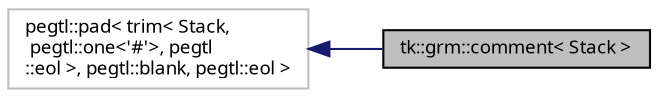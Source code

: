 digraph "tk::grm::comment&lt; Stack &gt;"
{
 // INTERACTIVE_SVG=YES
  bgcolor="transparent";
  edge [fontname="sans-serif",fontsize="9",labelfontname="sans-serif",labelfontsize="9"];
  node [fontname="sans-serif",fontsize="9",shape=record];
  rankdir="LR";
  Node1 [label="tk::grm::comment\< Stack \>",height=0.2,width=0.4,color="black", fillcolor="grey75", style="filled", fontcolor="black"];
  Node2 -> Node1 [dir="back",color="midnightblue",fontsize="9",style="solid",fontname="sans-serif"];
  Node2 [label="pegtl::pad\< trim\< Stack,\l pegtl::one\<'#'\>, pegtl\l::eol \>, pegtl::blank, pegtl::eol \>",height=0.2,width=0.4,color="grey75"];
}
